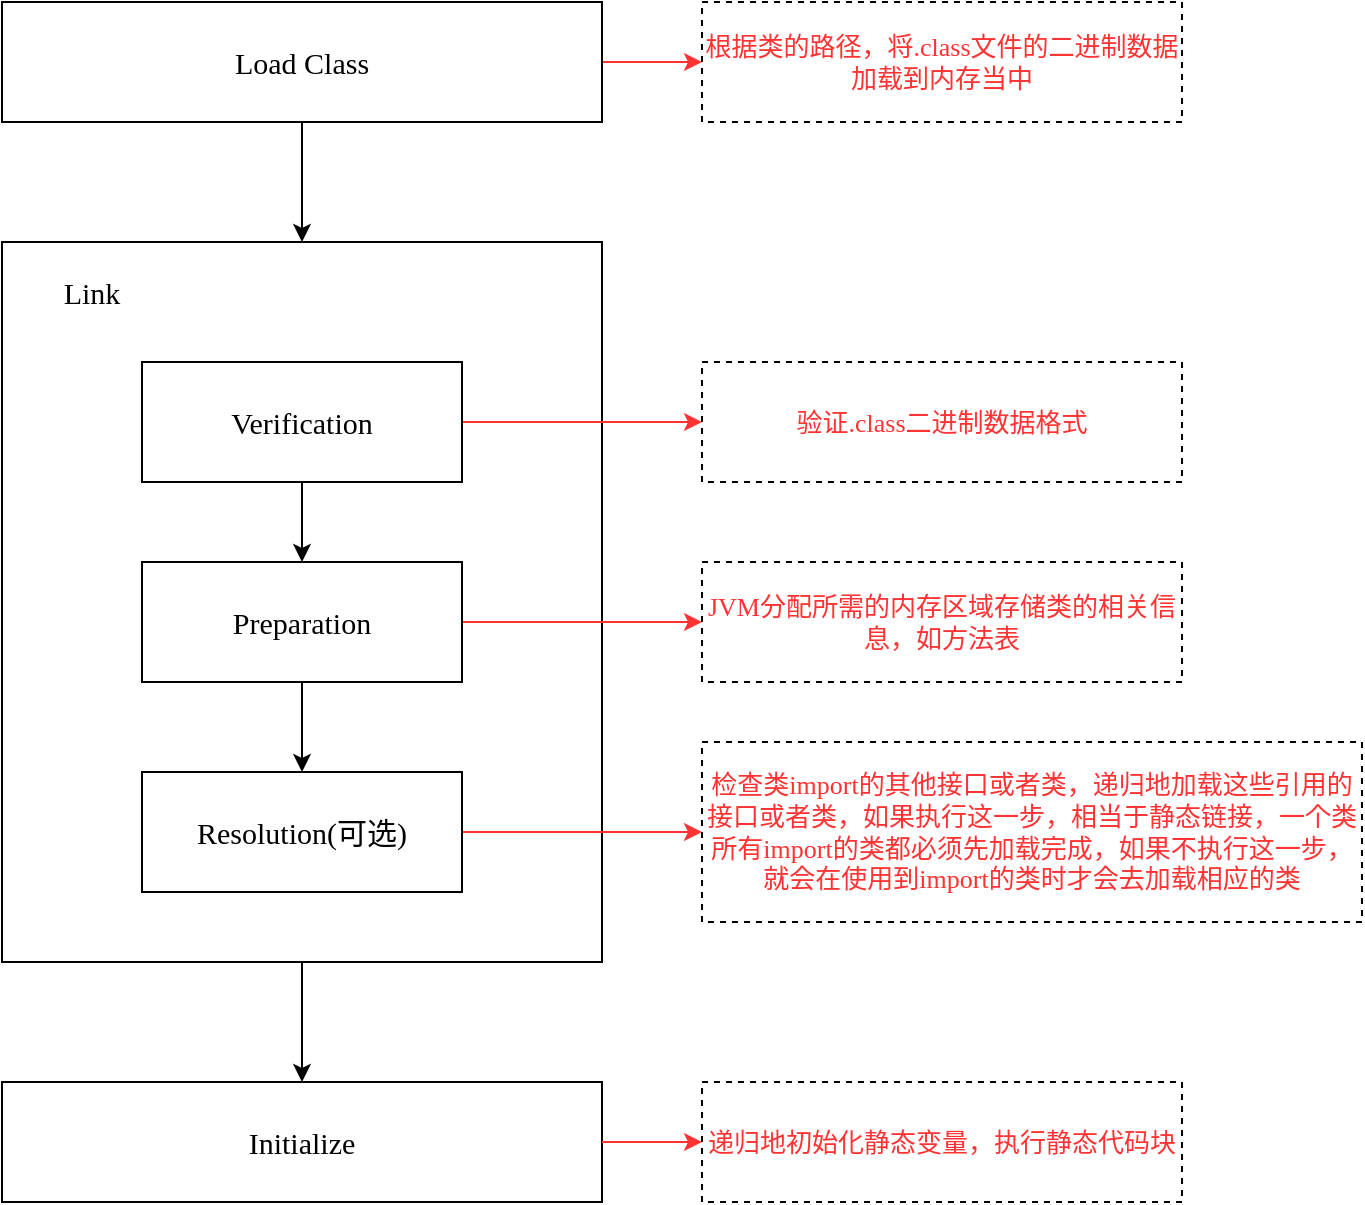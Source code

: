 <mxfile version="13.1.3" type="google"><diagram id="lfovroNOAe_15CcmipmG" name="第 1 页"><mxGraphModel dx="786" dy="512" grid="1" gridSize="10" guides="1" tooltips="1" connect="1" arrows="1" fold="1" page="1" pageScale="1" pageWidth="827" pageHeight="1169" math="0" shadow="0"><root><mxCell id="0"/><mxCell id="1" parent="0"/><mxCell id="zvCTtn44qMRplzYmCxes-9" style="edgeStyle=orthogonalEdgeStyle;rounded=0;orthogonalLoop=1;jettySize=auto;html=1;exitX=0.5;exitY=1;exitDx=0;exitDy=0;entryX=0.5;entryY=0;entryDx=0;entryDy=0;" edge="1" parent="1" source="zvCTtn44qMRplzYmCxes-1" target="zvCTtn44qMRplzYmCxes-2"><mxGeometry relative="1" as="geometry"/></mxCell><mxCell id="zvCTtn44qMRplzYmCxes-16" style="edgeStyle=orthogonalEdgeStyle;rounded=0;orthogonalLoop=1;jettySize=auto;html=1;exitX=1;exitY=0.5;exitDx=0;exitDy=0;entryX=0;entryY=0.5;entryDx=0;entryDy=0;strokeColor=#FF3333;" edge="1" parent="1" source="zvCTtn44qMRplzYmCxes-1" target="zvCTtn44qMRplzYmCxes-12"><mxGeometry relative="1" as="geometry"/></mxCell><mxCell id="zvCTtn44qMRplzYmCxes-1" value="&lt;font face=&quot;menlo&quot;&gt;Load Class&lt;/font&gt;" style="rounded=0;whiteSpace=wrap;html=1;fontSize=15;" vertex="1" parent="1"><mxGeometry x="210" y="90" width="300" height="60" as="geometry"/></mxCell><mxCell id="zvCTtn44qMRplzYmCxes-11" style="edgeStyle=orthogonalEdgeStyle;rounded=0;orthogonalLoop=1;jettySize=auto;html=1;exitX=0.5;exitY=1;exitDx=0;exitDy=0;entryX=0.5;entryY=0;entryDx=0;entryDy=0;" edge="1" parent="1" source="zvCTtn44qMRplzYmCxes-2" target="zvCTtn44qMRplzYmCxes-10"><mxGeometry relative="1" as="geometry"/></mxCell><mxCell id="zvCTtn44qMRplzYmCxes-2" value="" style="rounded=0;whiteSpace=wrap;html=1;fontSize=15;" vertex="1" parent="1"><mxGeometry x="210" y="210" width="300" height="360" as="geometry"/></mxCell><mxCell id="zvCTtn44qMRplzYmCxes-3" value="&lt;font face=&quot;menlo&quot; style=&quot;font-size: 15px&quot;&gt;Link&lt;/font&gt;" style="text;html=1;strokeColor=none;fillColor=none;align=center;verticalAlign=middle;whiteSpace=wrap;rounded=0;" vertex="1" parent="1"><mxGeometry x="210" y="220" width="90" height="30" as="geometry"/></mxCell><mxCell id="zvCTtn44qMRplzYmCxes-7" style="edgeStyle=orthogonalEdgeStyle;rounded=0;orthogonalLoop=1;jettySize=auto;html=1;exitX=0.5;exitY=1;exitDx=0;exitDy=0;entryX=0.5;entryY=0;entryDx=0;entryDy=0;" edge="1" parent="1" source="zvCTtn44qMRplzYmCxes-4" target="zvCTtn44qMRplzYmCxes-5"><mxGeometry relative="1" as="geometry"/></mxCell><mxCell id="zvCTtn44qMRplzYmCxes-17" style="edgeStyle=orthogonalEdgeStyle;rounded=0;orthogonalLoop=1;jettySize=auto;html=1;exitX=1;exitY=0.5;exitDx=0;exitDy=0;strokeColor=#FF3333;" edge="1" parent="1" source="zvCTtn44qMRplzYmCxes-4" target="zvCTtn44qMRplzYmCxes-13"><mxGeometry relative="1" as="geometry"/></mxCell><mxCell id="zvCTtn44qMRplzYmCxes-4" value="&lt;font face=&quot;menlo&quot;&gt;Verification&lt;/font&gt;" style="rounded=0;whiteSpace=wrap;html=1;fontSize=15;" vertex="1" parent="1"><mxGeometry x="280" y="270" width="160" height="60" as="geometry"/></mxCell><mxCell id="zvCTtn44qMRplzYmCxes-8" style="edgeStyle=orthogonalEdgeStyle;rounded=0;orthogonalLoop=1;jettySize=auto;html=1;exitX=0.5;exitY=1;exitDx=0;exitDy=0;entryX=0.5;entryY=0;entryDx=0;entryDy=0;" edge="1" parent="1" source="zvCTtn44qMRplzYmCxes-5" target="zvCTtn44qMRplzYmCxes-6"><mxGeometry relative="1" as="geometry"/></mxCell><mxCell id="zvCTtn44qMRplzYmCxes-18" style="edgeStyle=orthogonalEdgeStyle;rounded=0;orthogonalLoop=1;jettySize=auto;html=1;exitX=1;exitY=0.5;exitDx=0;exitDy=0;entryX=0;entryY=0.5;entryDx=0;entryDy=0;strokeColor=#FF3333;" edge="1" parent="1" source="zvCTtn44qMRplzYmCxes-5" target="zvCTtn44qMRplzYmCxes-14"><mxGeometry relative="1" as="geometry"/></mxCell><mxCell id="zvCTtn44qMRplzYmCxes-5" value="&lt;font face=&quot;menlo&quot;&gt;Preparation&lt;/font&gt;" style="rounded=0;whiteSpace=wrap;html=1;fontSize=15;" vertex="1" parent="1"><mxGeometry x="280" y="370" width="160" height="60" as="geometry"/></mxCell><mxCell id="zvCTtn44qMRplzYmCxes-19" style="edgeStyle=orthogonalEdgeStyle;rounded=0;orthogonalLoop=1;jettySize=auto;html=1;exitX=1;exitY=0.5;exitDx=0;exitDy=0;entryX=0;entryY=0.5;entryDx=0;entryDy=0;strokeColor=#FF3333;" edge="1" parent="1" source="zvCTtn44qMRplzYmCxes-6" target="zvCTtn44qMRplzYmCxes-15"><mxGeometry relative="1" as="geometry"/></mxCell><mxCell id="zvCTtn44qMRplzYmCxes-6" value="&lt;font face=&quot;menlo&quot;&gt;Resolution(可选)&lt;/font&gt;" style="rounded=0;whiteSpace=wrap;html=1;fontSize=15;" vertex="1" parent="1"><mxGeometry x="280" y="475" width="160" height="60" as="geometry"/></mxCell><mxCell id="zvCTtn44qMRplzYmCxes-10" value="&lt;font face=&quot;menlo&quot;&gt;Initialize&lt;/font&gt;" style="rounded=0;whiteSpace=wrap;html=1;fontSize=15;" vertex="1" parent="1"><mxGeometry x="210" y="630" width="300" height="60" as="geometry"/></mxCell><mxCell id="zvCTtn44qMRplzYmCxes-12" value="&lt;font face=&quot;menlo&quot; color=&quot;#ff3333&quot;&gt;根据类的路径，将.class文件的二进制数据加载到内存当中&lt;/font&gt;" style="rounded=0;whiteSpace=wrap;html=1;fontSize=13;dashed=1;" vertex="1" parent="1"><mxGeometry x="560" y="90" width="240" height="60" as="geometry"/></mxCell><mxCell id="zvCTtn44qMRplzYmCxes-13" value="&lt;font face=&quot;menlo&quot; color=&quot;#ff3333&quot;&gt;验证.class二进制数据格式&lt;/font&gt;" style="rounded=0;whiteSpace=wrap;html=1;fontSize=13;dashed=1;" vertex="1" parent="1"><mxGeometry x="560" y="270" width="240" height="60" as="geometry"/></mxCell><mxCell id="zvCTtn44qMRplzYmCxes-14" value="&lt;font face=&quot;menlo&quot; color=&quot;#ff3333&quot;&gt;JVM分配所需的内存区域存储类的相关信息，如方法表&lt;/font&gt;" style="rounded=0;whiteSpace=wrap;html=1;fontSize=13;dashed=1;" vertex="1" parent="1"><mxGeometry x="560" y="370" width="240" height="60" as="geometry"/></mxCell><mxCell id="zvCTtn44qMRplzYmCxes-15" value="&lt;font face=&quot;menlo&quot; color=&quot;#ff3333&quot;&gt;检查类import的其他接口或者类，递归地加载这些引用的接口或者类，如果执行这一步，相当于静态链接，一个类所有import的类都必须先加载完成，如果不执行这一步，就会在使用到import的类时才会去加载相应的类&lt;/font&gt;" style="rounded=0;whiteSpace=wrap;html=1;fontSize=13;dashed=1;" vertex="1" parent="1"><mxGeometry x="560" y="460" width="330" height="90" as="geometry"/></mxCell><mxCell id="zvCTtn44qMRplzYmCxes-20" value="&lt;font face=&quot;menlo&quot; color=&quot;#ff3333&quot;&gt;递归地初始化静态变量，执行静态代码块&lt;/font&gt;" style="rounded=0;whiteSpace=wrap;html=1;fontSize=13;dashed=1;" vertex="1" parent="1"><mxGeometry x="560" y="630" width="240" height="60" as="geometry"/></mxCell><mxCell id="zvCTtn44qMRplzYmCxes-21" style="edgeStyle=orthogonalEdgeStyle;rounded=0;orthogonalLoop=1;jettySize=auto;html=1;exitX=1;exitY=0.5;exitDx=0;exitDy=0;strokeColor=#FF3333;entryX=0;entryY=0.5;entryDx=0;entryDy=0;" edge="1" parent="1" source="zvCTtn44qMRplzYmCxes-10" target="zvCTtn44qMRplzYmCxes-20"><mxGeometry relative="1" as="geometry"><mxPoint x="450" y="515" as="sourcePoint"/><mxPoint x="560" y="660" as="targetPoint"/></mxGeometry></mxCell></root></mxGraphModel></diagram></mxfile>